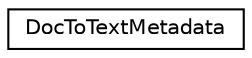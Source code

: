 digraph "类继承关系图"
{
  edge [fontname="Helvetica",fontsize="10",labelfontname="Helvetica",labelfontsize="10"];
  node [fontname="Helvetica",fontsize="10",shape=record];
  rankdir="LR";
  Node0 [label="DocToTextMetadata",height=0.2,width=0.4,color="black", fillcolor="white", style="filled",URL="$struct_doc_to_text_metadata.html"];
}
